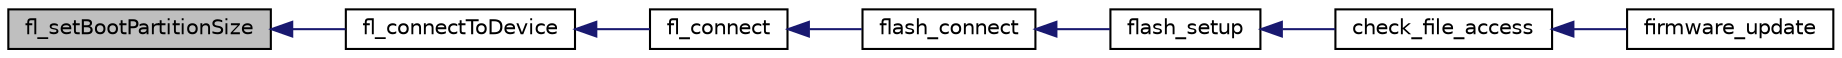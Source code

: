 digraph "fl_setBootPartitionSize"
{
 // INTERACTIVE_SVG=YES
  edge [fontname="Helvetica",fontsize="10",labelfontname="Helvetica",labelfontsize="10"];
  node [fontname="Helvetica",fontsize="10",shape=record];
  rankdir="LR";
  Node1 [label="fl_setBootPartitionSize",height=0.2,width=0.4,color="black", fillcolor="grey75", style="filled" fontcolor="black"];
  Node1 -> Node2 [dir="back",color="midnightblue",fontsize="10",style="solid",fontname="Helvetica"];
  Node2 [label="fl_connectToDevice",height=0.2,width=0.4,color="black", fillcolor="white", style="filled",URL="$flashlib_8c.html#ad23b58e44ae1b5af52894fce310ca434"];
  Node2 -> Node3 [dir="back",color="midnightblue",fontsize="10",style="solid",fontname="Helvetica"];
  Node3 [label="fl_connect",height=0.2,width=0.4,color="black", fillcolor="white", style="filled",URL="$flashlib_8c.html#a52a4484492e8e1fad90079d9d9567951"];
  Node3 -> Node4 [dir="back",color="midnightblue",fontsize="10",style="solid",fontname="Helvetica"];
  Node4 [label="flash_connect",height=0.2,width=0.4,color="black", fillcolor="white", style="filled",URL="$flash__write_8c.html#a71381947178f46aaf26d2c5a3c148a9f"];
  Node4 -> Node5 [dir="back",color="midnightblue",fontsize="10",style="solid",fontname="Helvetica"];
  Node5 [label="flash_setup",height=0.2,width=0.4,color="black", fillcolor="white", style="filled",URL="$flash__write_8c.html#a68a08738ba4df3403b89a376ac330862"];
  Node5 -> Node6 [dir="back",color="midnightblue",fontsize="10",style="solid",fontname="Helvetica"];
  Node6 [label="check_file_access",height=0.2,width=0.4,color="black", fillcolor="white", style="filled",URL="$flash__somanet_8xc.html#a17156495777f802c805e3b2bb340500c"];
  Node6 -> Node7 [dir="back",color="midnightblue",fontsize="10",style="solid",fontname="Helvetica"];
  Node7 [label="firmware_update",height=0.2,width=0.4,color="black", fillcolor="white", style="filled",URL="$flash__somanet_8xc.html#a9e5fd5ed65b86c6c5a9aa1ffabc08486",tooltip="Firmware update function This thread must be on CORE 0 only. "];
}
